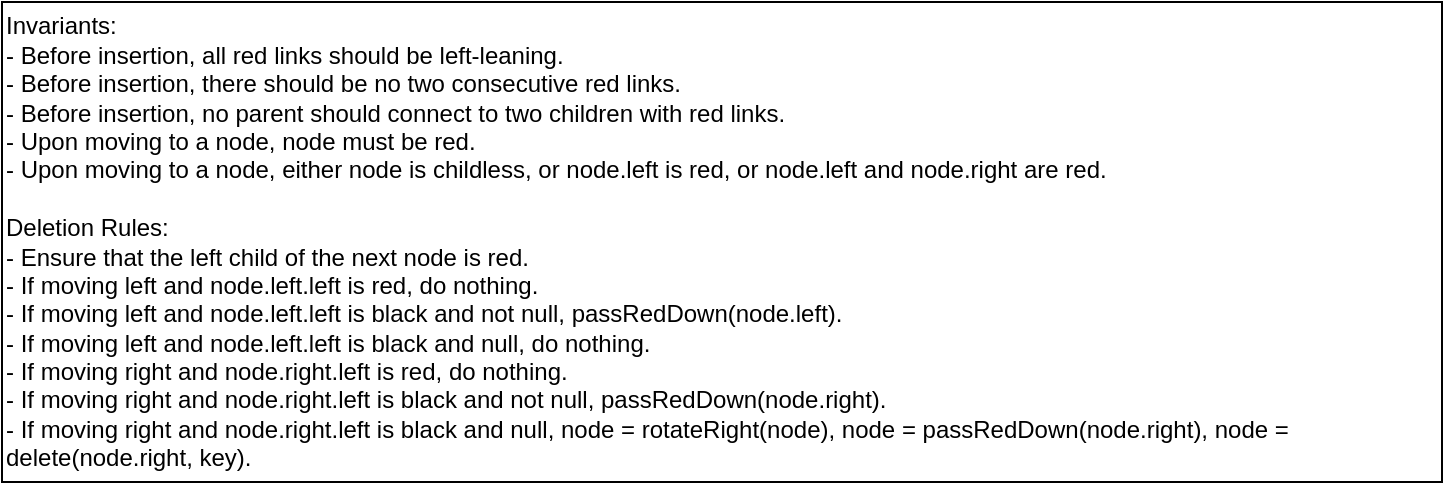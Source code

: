 <mxfile version="13.9.9" type="device"><diagram id="YjtQtFUOZO81TBS5Fi5l" name="Page-1"><mxGraphModel dx="-614" dy="846" grid="1" gridSize="10" guides="1" tooltips="1" connect="1" arrows="1" fold="1" page="1" pageScale="1" pageWidth="850" pageHeight="1100" math="0" shadow="0"><root><mxCell id="0"/><mxCell id="1" parent="0"/><mxCell id="IT8sWhNZlgWhBMjatVQL-19" value="Invariants:&lt;br&gt;- Before insertion, all red links should be left-leaning.&lt;br&gt;- Before insertion, there should be no two consecutive red links.&lt;br&gt;- Before insertion, no parent should connect to two children with red links.&lt;br&gt;- Upon moving to a node, node must be red.&lt;br&gt;- Upon moving to a node, either node is childless, or node.left is red, or node.left and node.right are red.&lt;br&gt;&lt;br&gt;Deletion Rules:&lt;br&gt;- Ensure that the left child of the next node is red.&lt;br&gt;- If moving left and node.left.left is red, do nothing.&lt;br&gt;- If moving left and node.left.left is black and not null, passRedDown(node.left).&lt;br&gt;- If moving left and node.left.left is black and null, do nothing.&lt;br&gt;- If moving right and node.right.left is red, do nothing.&lt;br&gt;- If moving right and node.right.left is black and not null, passRedDown(node.right).&lt;br&gt;- If moving right and node.right.left is black and null, node = rotateRight(node), node = passRedDown(node.right), node = delete(node.right, key)." style="text;html=1;fillColor=none;align=left;verticalAlign=middle;whiteSpace=wrap;rounded=0;strokeColor=#000000;" parent="1" vertex="1"><mxGeometry x="1720" y="40" width="720" height="240" as="geometry"/></mxCell></root></mxGraphModel></diagram></mxfile>